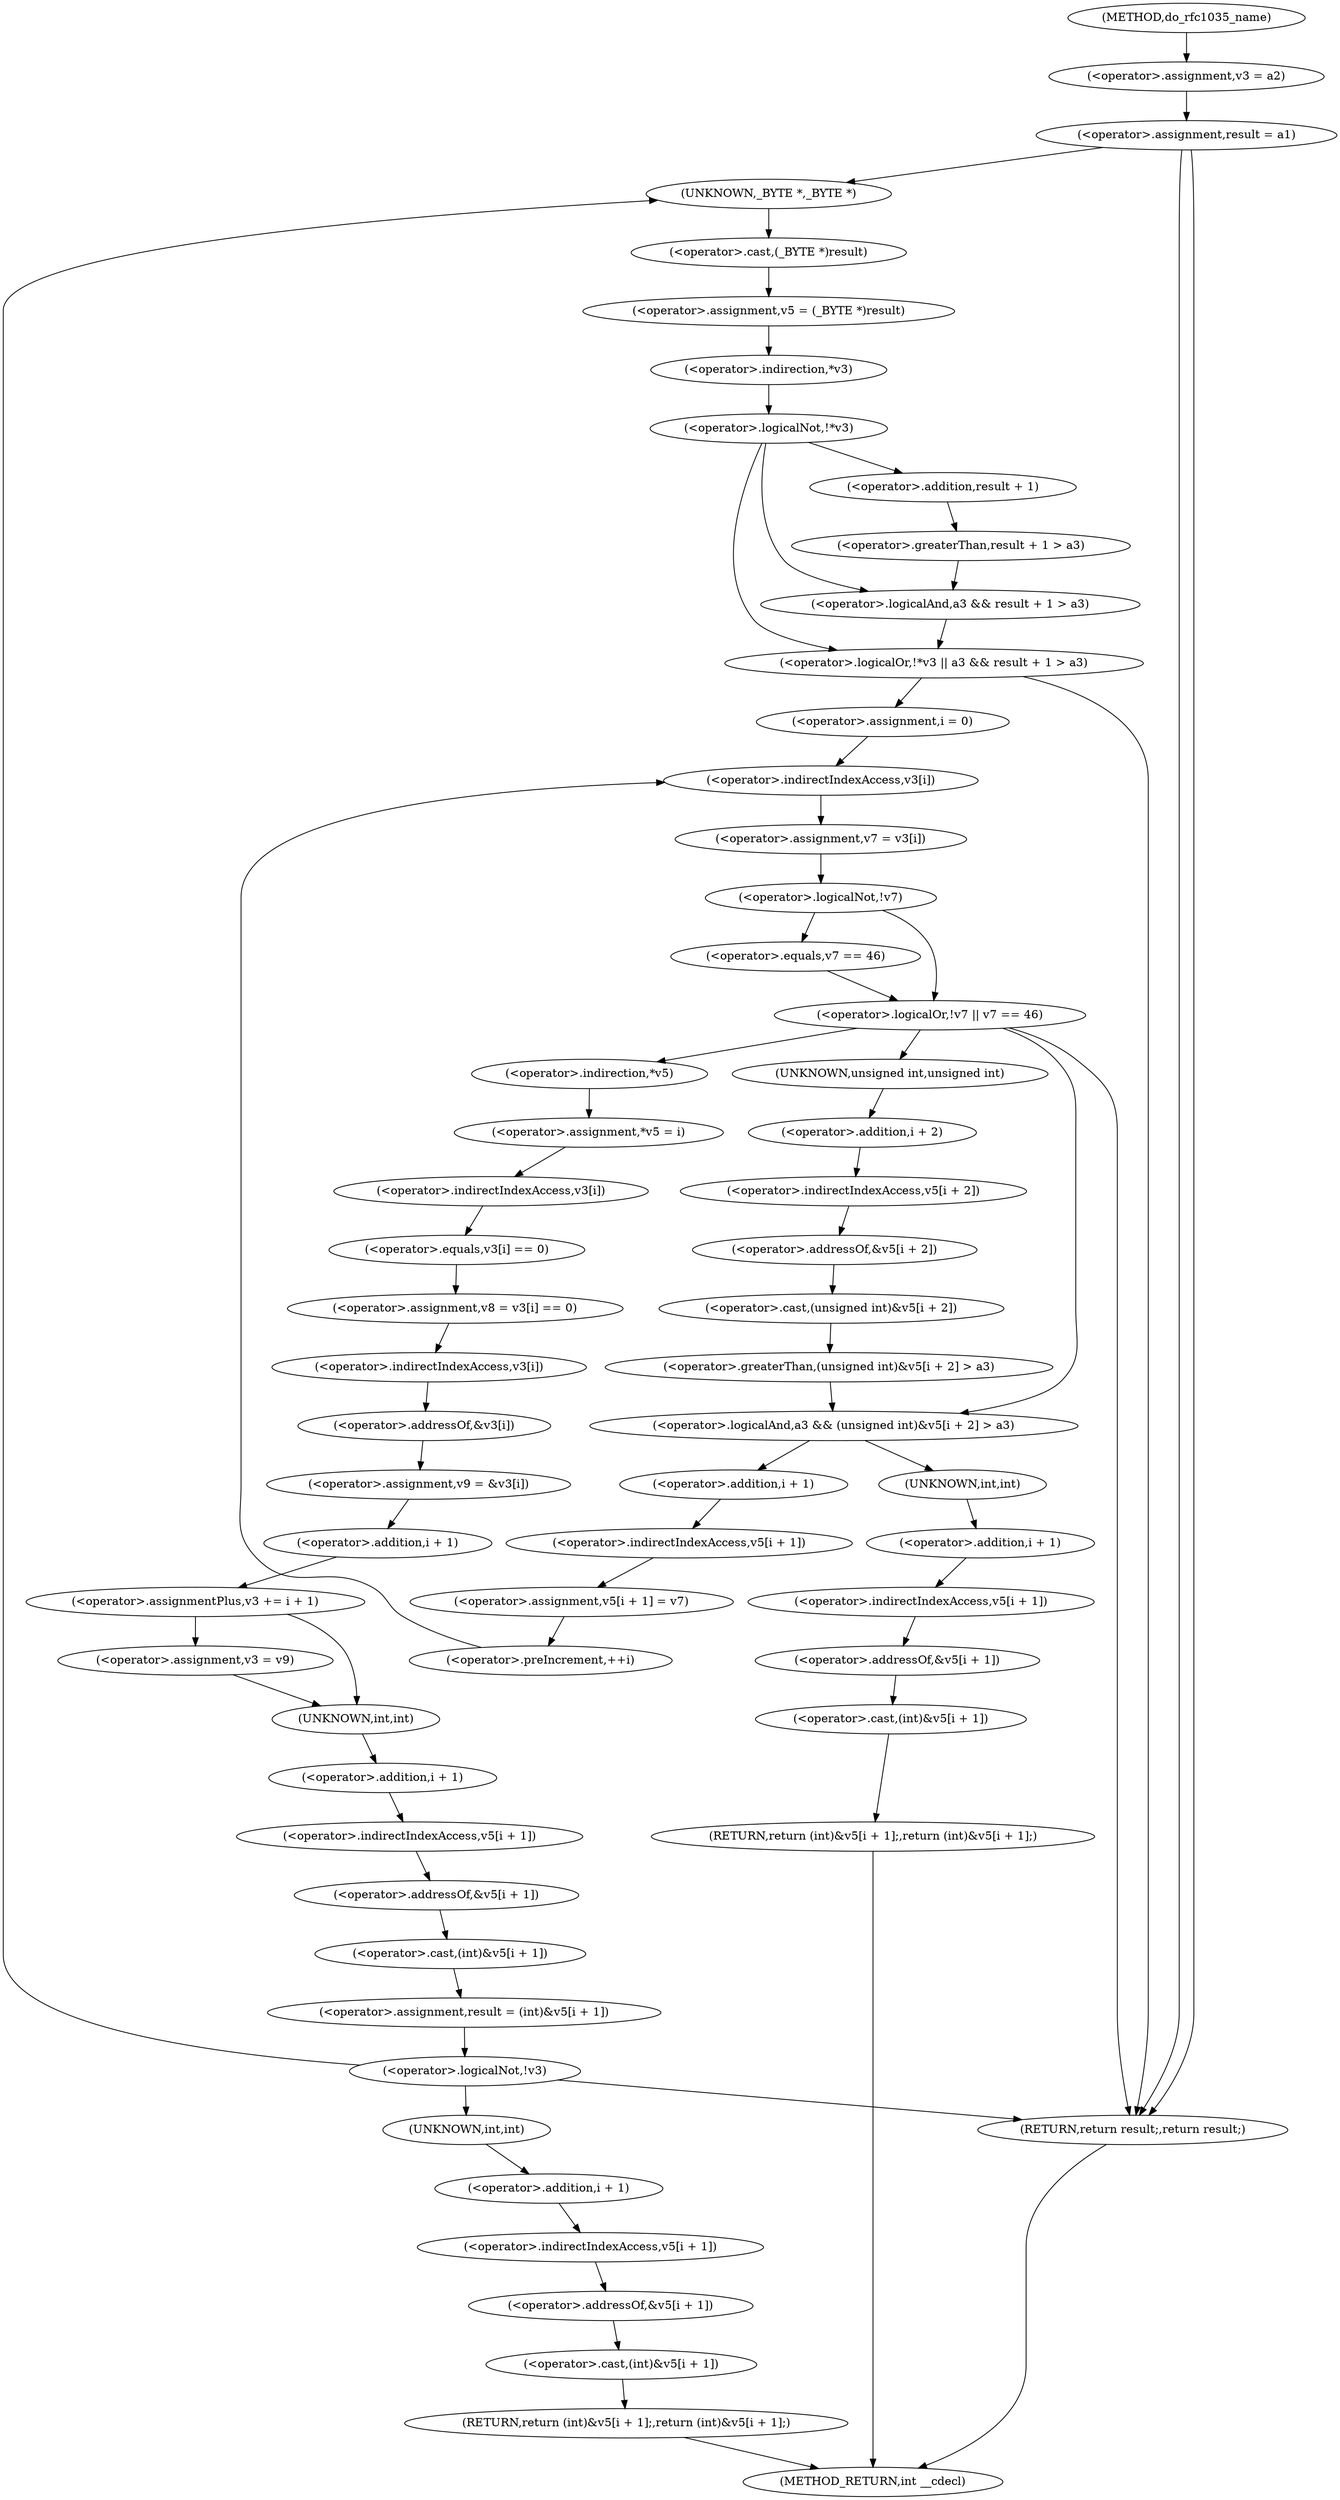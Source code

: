 digraph do_rfc1035_name {  
"1000120" [label = "(<operator>.assignment,v3 = a2)" ]
"1000123" [label = "(<operator>.assignment,result = a1)" ]
"1000132" [label = "(<operator>.assignment,v5 = (_BYTE *)result)" ]
"1000134" [label = "(<operator>.cast,(_BYTE *)result)" ]
"1000135" [label = "(UNKNOWN,_BYTE *,_BYTE *)" ]
"1000138" [label = "(<operator>.logicalOr,!*v3 || a3 && result + 1 > a3)" ]
"1000139" [label = "(<operator>.logicalNot,!*v3)" ]
"1000140" [label = "(<operator>.indirection,*v3)" ]
"1000142" [label = "(<operator>.logicalAnd,a3 && result + 1 > a3)" ]
"1000144" [label = "(<operator>.greaterThan,result + 1 > a3)" ]
"1000145" [label = "(<operator>.addition,result + 1)" ]
"1000151" [label = "(<operator>.assignment,i = 0)" ]
"1000154" [label = "(<operator>.preIncrement,++i)" ]
"1000157" [label = "(<operator>.assignment,v7 = v3[i])" ]
"1000159" [label = "(<operator>.indirectIndexAccess,v3[i])" ]
"1000163" [label = "(<operator>.logicalOr,!v7 || v7 == 46)" ]
"1000164" [label = "(<operator>.logicalNot,!v7)" ]
"1000166" [label = "(<operator>.equals,v7 == 46)" ]
"1000171" [label = "(<operator>.logicalAnd,a3 && (unsigned int)&v5[i + 2] > a3)" ]
"1000173" [label = "(<operator>.greaterThan,(unsigned int)&v5[i + 2] > a3)" ]
"1000174" [label = "(<operator>.cast,(unsigned int)&v5[i + 2])" ]
"1000175" [label = "(UNKNOWN,unsigned int,unsigned int)" ]
"1000176" [label = "(<operator>.addressOf,&v5[i + 2])" ]
"1000177" [label = "(<operator>.indirectIndexAccess,v5[i + 2])" ]
"1000179" [label = "(<operator>.addition,i + 2)" ]
"1000183" [label = "(RETURN,return (int)&v5[i + 1];,return (int)&v5[i + 1];)" ]
"1000184" [label = "(<operator>.cast,(int)&v5[i + 1])" ]
"1000185" [label = "(UNKNOWN,int,int)" ]
"1000186" [label = "(<operator>.addressOf,&v5[i + 1])" ]
"1000187" [label = "(<operator>.indirectIndexAccess,v5[i + 1])" ]
"1000189" [label = "(<operator>.addition,i + 1)" ]
"1000192" [label = "(<operator>.assignment,v5[i + 1] = v7)" ]
"1000193" [label = "(<operator>.indirectIndexAccess,v5[i + 1])" ]
"1000195" [label = "(<operator>.addition,i + 1)" ]
"1000199" [label = "(<operator>.assignment,*v5 = i)" ]
"1000200" [label = "(<operator>.indirection,*v5)" ]
"1000203" [label = "(<operator>.assignment,v8 = v3[i] == 0)" ]
"1000205" [label = "(<operator>.equals,v3[i] == 0)" ]
"1000206" [label = "(<operator>.indirectIndexAccess,v3[i])" ]
"1000210" [label = "(<operator>.assignment,v9 = &v3[i])" ]
"1000212" [label = "(<operator>.addressOf,&v3[i])" ]
"1000213" [label = "(<operator>.indirectIndexAccess,v3[i])" ]
"1000216" [label = "(<operator>.assignmentPlus,v3 += i + 1)" ]
"1000218" [label = "(<operator>.addition,i + 1)" ]
"1000223" [label = "(<operator>.assignment,v3 = v9)" ]
"1000226" [label = "(<operator>.assignment,result = (int)&v5[i + 1])" ]
"1000228" [label = "(<operator>.cast,(int)&v5[i + 1])" ]
"1000229" [label = "(UNKNOWN,int,int)" ]
"1000230" [label = "(<operator>.addressOf,&v5[i + 1])" ]
"1000231" [label = "(<operator>.indirectIndexAccess,v5[i + 1])" ]
"1000233" [label = "(<operator>.addition,i + 1)" ]
"1000237" [label = "(<operator>.logicalNot,!v3)" ]
"1000239" [label = "(RETURN,return (int)&v5[i + 1];,return (int)&v5[i + 1];)" ]
"1000240" [label = "(<operator>.cast,(int)&v5[i + 1])" ]
"1000241" [label = "(UNKNOWN,int,int)" ]
"1000242" [label = "(<operator>.addressOf,&v5[i + 1])" ]
"1000243" [label = "(<operator>.indirectIndexAccess,v5[i + 1])" ]
"1000245" [label = "(<operator>.addition,i + 1)" ]
"1000248" [label = "(RETURN,return result;,return result;)" ]
"1000108" [label = "(METHOD,do_rfc1035_name)" ]
"1000250" [label = "(METHOD_RETURN,int __cdecl)" ]
  "1000120" -> "1000123" 
  "1000123" -> "1000135" 
  "1000123" -> "1000248" 
  "1000123" -> "1000248" 
  "1000132" -> "1000140" 
  "1000134" -> "1000132" 
  "1000135" -> "1000134" 
  "1000138" -> "1000248" 
  "1000138" -> "1000151" 
  "1000139" -> "1000138" 
  "1000139" -> "1000142" 
  "1000139" -> "1000145" 
  "1000140" -> "1000139" 
  "1000142" -> "1000138" 
  "1000144" -> "1000142" 
  "1000145" -> "1000144" 
  "1000151" -> "1000159" 
  "1000154" -> "1000159" 
  "1000157" -> "1000164" 
  "1000159" -> "1000157" 
  "1000163" -> "1000200" 
  "1000163" -> "1000248" 
  "1000163" -> "1000175" 
  "1000163" -> "1000171" 
  "1000164" -> "1000163" 
  "1000164" -> "1000166" 
  "1000166" -> "1000163" 
  "1000171" -> "1000185" 
  "1000171" -> "1000195" 
  "1000173" -> "1000171" 
  "1000174" -> "1000173" 
  "1000175" -> "1000179" 
  "1000176" -> "1000174" 
  "1000177" -> "1000176" 
  "1000179" -> "1000177" 
  "1000183" -> "1000250" 
  "1000184" -> "1000183" 
  "1000185" -> "1000189" 
  "1000186" -> "1000184" 
  "1000187" -> "1000186" 
  "1000189" -> "1000187" 
  "1000192" -> "1000154" 
  "1000193" -> "1000192" 
  "1000195" -> "1000193" 
  "1000199" -> "1000206" 
  "1000200" -> "1000199" 
  "1000203" -> "1000213" 
  "1000205" -> "1000203" 
  "1000206" -> "1000205" 
  "1000210" -> "1000218" 
  "1000212" -> "1000210" 
  "1000213" -> "1000212" 
  "1000216" -> "1000223" 
  "1000216" -> "1000229" 
  "1000218" -> "1000216" 
  "1000223" -> "1000229" 
  "1000226" -> "1000237" 
  "1000228" -> "1000226" 
  "1000229" -> "1000233" 
  "1000230" -> "1000228" 
  "1000231" -> "1000230" 
  "1000233" -> "1000231" 
  "1000237" -> "1000241" 
  "1000237" -> "1000135" 
  "1000237" -> "1000248" 
  "1000239" -> "1000250" 
  "1000240" -> "1000239" 
  "1000241" -> "1000245" 
  "1000242" -> "1000240" 
  "1000243" -> "1000242" 
  "1000245" -> "1000243" 
  "1000248" -> "1000250" 
  "1000108" -> "1000120" 
}
